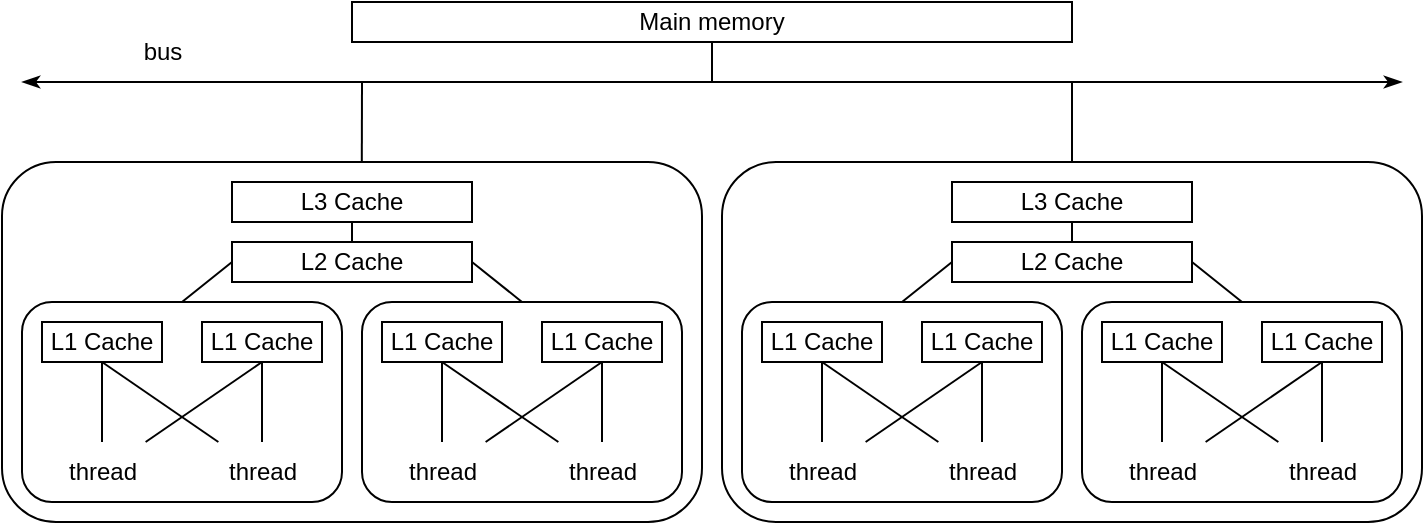 <mxfile version="28.1.0">
  <diagram name="Page-1" id="ct2L8-ZZlfvqGuajNyEx">
    <mxGraphModel dx="983" dy="528" grid="1" gridSize="10" guides="1" tooltips="1" connect="1" arrows="1" fold="1" page="1" pageScale="1" pageWidth="850" pageHeight="1100" background="#ffffff" math="0" shadow="0">
      <root>
        <mxCell id="0" />
        <mxCell id="1" parent="0" />
        <mxCell id="6BSj7J9r_1K_hYwgRxGo-5" value="Main memory" style="whiteSpace=wrap;html=1;" vertex="1" parent="1">
          <mxGeometry x="425" y="230" width="360" height="20" as="geometry" />
        </mxCell>
        <mxCell id="6BSj7J9r_1K_hYwgRxGo-36" value="" style="endArrow=classicThin;html=1;rounded=0;endFill=1;startArrow=classicThin;startFill=1;" edge="1" parent="1">
          <mxGeometry width="50" height="50" relative="1" as="geometry">
            <mxPoint x="260" y="270" as="sourcePoint" />
            <mxPoint x="950" y="270" as="targetPoint" />
          </mxGeometry>
        </mxCell>
        <mxCell id="6BSj7J9r_1K_hYwgRxGo-40" value="" style="endArrow=none;html=1;rounded=0;exitX=0.5;exitY=1;exitDx=0;exitDy=0;" edge="1" parent="1" source="6BSj7J9r_1K_hYwgRxGo-5">
          <mxGeometry width="50" height="50" relative="1" as="geometry">
            <mxPoint x="450" y="280" as="sourcePoint" />
            <mxPoint x="605" y="270" as="targetPoint" />
          </mxGeometry>
        </mxCell>
        <mxCell id="6BSj7J9r_1K_hYwgRxGo-42" value="&lt;div&gt;bus&lt;/div&gt;" style="text;html=1;align=center;verticalAlign=middle;resizable=0;points=[];autosize=1;strokeColor=none;fillColor=none;" vertex="1" parent="1">
          <mxGeometry x="310" y="240" width="40" height="30" as="geometry" />
        </mxCell>
        <mxCell id="6BSj7J9r_1K_hYwgRxGo-51" value="" style="group" vertex="1" connectable="0" parent="1">
          <mxGeometry x="250" y="310" width="350" height="180" as="geometry" />
        </mxCell>
        <mxCell id="6BSj7J9r_1K_hYwgRxGo-50" value="" style="rounded=1;whiteSpace=wrap;html=1;" vertex="1" parent="6BSj7J9r_1K_hYwgRxGo-51">
          <mxGeometry width="350" height="180" as="geometry" />
        </mxCell>
        <mxCell id="6BSj7J9r_1K_hYwgRxGo-23" value="" style="rounded=1;whiteSpace=wrap;html=1;" vertex="1" parent="6BSj7J9r_1K_hYwgRxGo-51">
          <mxGeometry x="10" y="70" width="160" height="100" as="geometry" />
        </mxCell>
        <mxCell id="6BSj7J9r_1K_hYwgRxGo-21" value="" style="group;shadow=0;" vertex="1" connectable="0" parent="6BSj7J9r_1K_hYwgRxGo-51">
          <mxGeometry x="20" y="80" width="140" height="90" as="geometry" />
        </mxCell>
        <mxCell id="6BSj7J9r_1K_hYwgRxGo-12" value="thread" style="text;html=1;align=center;verticalAlign=middle;resizable=0;points=[];autosize=1;strokeColor=none;fillColor=none;movable=0;rotatable=0;deletable=0;editable=0;locked=1;connectable=0;" vertex="1" parent="6BSj7J9r_1K_hYwgRxGo-21">
          <mxGeometry y="60" width="60" height="30" as="geometry" />
        </mxCell>
        <mxCell id="6BSj7J9r_1K_hYwgRxGo-13" value="thread" style="text;html=1;align=center;verticalAlign=middle;resizable=0;points=[];autosize=1;strokeColor=none;fillColor=none;movable=0;rotatable=0;deletable=0;editable=0;locked=1;connectable=0;" vertex="1" parent="6BSj7J9r_1K_hYwgRxGo-21">
          <mxGeometry x="80" y="60" width="60" height="30" as="geometry" />
        </mxCell>
        <mxCell id="6BSj7J9r_1K_hYwgRxGo-20" value="" style="group;shadow=0;" vertex="1" connectable="0" parent="6BSj7J9r_1K_hYwgRxGo-21">
          <mxGeometry width="140" height="20" as="geometry" />
        </mxCell>
        <mxCell id="6BSj7J9r_1K_hYwgRxGo-8" value="L1 Cache" style="rounded=0;whiteSpace=wrap;html=1;movable=1;resizable=1;rotatable=1;deletable=1;editable=1;locked=0;connectable=1;shadow=0;" vertex="1" parent="6BSj7J9r_1K_hYwgRxGo-20">
          <mxGeometry width="60" height="20" as="geometry" />
        </mxCell>
        <mxCell id="6BSj7J9r_1K_hYwgRxGo-9" value="L1 Cache" style="rounded=0;whiteSpace=wrap;html=1;movable=1;resizable=1;rotatable=1;deletable=1;editable=1;locked=0;connectable=1;shadow=0;" vertex="1" parent="6BSj7J9r_1K_hYwgRxGo-20">
          <mxGeometry x="80" width="60" height="20" as="geometry" />
        </mxCell>
        <mxCell id="6BSj7J9r_1K_hYwgRxGo-16" style="rounded=0;orthogonalLoop=1;jettySize=auto;html=1;endArrow=none;endFill=0;exitX=0.5;exitY=1;exitDx=0;exitDy=0;movable=1;resizable=1;rotatable=1;deletable=1;editable=1;locked=0;connectable=1;shadow=0;" edge="1" parent="6BSj7J9r_1K_hYwgRxGo-21" source="6BSj7J9r_1K_hYwgRxGo-8" target="6BSj7J9r_1K_hYwgRxGo-12">
          <mxGeometry relative="1" as="geometry">
            <mxPoint x="40" y="30" as="sourcePoint" />
            <mxPoint x="90" y="52" as="targetPoint" />
          </mxGeometry>
        </mxCell>
        <mxCell id="6BSj7J9r_1K_hYwgRxGo-14" style="rounded=0;orthogonalLoop=1;jettySize=auto;html=1;endArrow=none;endFill=0;exitX=0.5;exitY=1;exitDx=0;exitDy=0;movable=1;resizable=1;rotatable=1;deletable=1;editable=1;locked=0;connectable=1;shadow=0;" edge="1" parent="6BSj7J9r_1K_hYwgRxGo-21" source="6BSj7J9r_1K_hYwgRxGo-8" target="6BSj7J9r_1K_hYwgRxGo-13">
          <mxGeometry relative="1" as="geometry" />
        </mxCell>
        <mxCell id="6BSj7J9r_1K_hYwgRxGo-15" style="rounded=0;orthogonalLoop=1;jettySize=auto;html=1;endArrow=none;endFill=0;exitX=0.5;exitY=1;exitDx=0;exitDy=0;movable=1;resizable=1;rotatable=1;deletable=1;editable=1;locked=0;connectable=1;shadow=0;" edge="1" parent="6BSj7J9r_1K_hYwgRxGo-21" source="6BSj7J9r_1K_hYwgRxGo-9" target="6BSj7J9r_1K_hYwgRxGo-12">
          <mxGeometry relative="1" as="geometry">
            <mxPoint x="67" y="30" as="sourcePoint" />
            <mxPoint x="128" y="53" as="targetPoint" />
          </mxGeometry>
        </mxCell>
        <mxCell id="6BSj7J9r_1K_hYwgRxGo-18" style="rounded=0;orthogonalLoop=1;jettySize=auto;html=1;endArrow=none;endFill=0;exitX=0.5;exitY=1;exitDx=0;exitDy=0;movable=1;resizable=1;rotatable=1;deletable=1;editable=1;locked=0;connectable=1;shadow=0;" edge="1" parent="6BSj7J9r_1K_hYwgRxGo-21" source="6BSj7J9r_1K_hYwgRxGo-9" target="6BSj7J9r_1K_hYwgRxGo-13">
          <mxGeometry relative="1" as="geometry">
            <mxPoint x="120" y="30" as="sourcePoint" />
            <mxPoint x="70" y="52" as="targetPoint" />
          </mxGeometry>
        </mxCell>
        <mxCell id="6BSj7J9r_1K_hYwgRxGo-46" style="rounded=0;orthogonalLoop=1;jettySize=auto;html=1;exitX=0.5;exitY=0;exitDx=0;exitDy=0;entryX=1;entryY=0.5;entryDx=0;entryDy=0;endArrow=none;endFill=0;" edge="1" parent="6BSj7J9r_1K_hYwgRxGo-51" source="6BSj7J9r_1K_hYwgRxGo-25" target="6BSj7J9r_1K_hYwgRxGo-43">
          <mxGeometry relative="1" as="geometry" />
        </mxCell>
        <mxCell id="6BSj7J9r_1K_hYwgRxGo-25" value="" style="rounded=1;whiteSpace=wrap;html=1;" vertex="1" parent="6BSj7J9r_1K_hYwgRxGo-51">
          <mxGeometry x="180" y="70" width="160" height="100" as="geometry" />
        </mxCell>
        <mxCell id="6BSj7J9r_1K_hYwgRxGo-26" value="" style="group;shadow=0;" vertex="1" connectable="0" parent="6BSj7J9r_1K_hYwgRxGo-51">
          <mxGeometry x="190" y="80" width="140" height="90" as="geometry" />
        </mxCell>
        <mxCell id="6BSj7J9r_1K_hYwgRxGo-27" value="thread" style="text;html=1;align=center;verticalAlign=middle;resizable=0;points=[];autosize=1;strokeColor=none;fillColor=none;movable=0;rotatable=0;deletable=0;editable=0;locked=1;connectable=0;" vertex="1" parent="6BSj7J9r_1K_hYwgRxGo-26">
          <mxGeometry y="60" width="60" height="30" as="geometry" />
        </mxCell>
        <mxCell id="6BSj7J9r_1K_hYwgRxGo-28" value="thread" style="text;html=1;align=center;verticalAlign=middle;resizable=0;points=[];autosize=1;strokeColor=none;fillColor=none;movable=0;rotatable=0;deletable=0;editable=0;locked=1;connectable=0;" vertex="1" parent="6BSj7J9r_1K_hYwgRxGo-26">
          <mxGeometry x="80" y="60" width="60" height="30" as="geometry" />
        </mxCell>
        <mxCell id="6BSj7J9r_1K_hYwgRxGo-29" value="" style="group;shadow=0;" vertex="1" connectable="0" parent="6BSj7J9r_1K_hYwgRxGo-26">
          <mxGeometry width="140" height="20" as="geometry" />
        </mxCell>
        <mxCell id="6BSj7J9r_1K_hYwgRxGo-30" value="L1 Cache" style="rounded=0;whiteSpace=wrap;html=1;movable=1;resizable=1;rotatable=1;deletable=1;editable=1;locked=0;connectable=1;shadow=0;" vertex="1" parent="6BSj7J9r_1K_hYwgRxGo-29">
          <mxGeometry width="60" height="20" as="geometry" />
        </mxCell>
        <mxCell id="6BSj7J9r_1K_hYwgRxGo-31" value="L1 Cache" style="rounded=0;whiteSpace=wrap;html=1;movable=1;resizable=1;rotatable=1;deletable=1;editable=1;locked=0;connectable=1;shadow=0;" vertex="1" parent="6BSj7J9r_1K_hYwgRxGo-29">
          <mxGeometry x="80" width="60" height="20" as="geometry" />
        </mxCell>
        <mxCell id="6BSj7J9r_1K_hYwgRxGo-32" style="rounded=0;orthogonalLoop=1;jettySize=auto;html=1;endArrow=none;endFill=0;exitX=0.5;exitY=1;exitDx=0;exitDy=0;movable=1;resizable=1;rotatable=1;deletable=1;editable=1;locked=0;connectable=1;shadow=0;" edge="1" parent="6BSj7J9r_1K_hYwgRxGo-26" source="6BSj7J9r_1K_hYwgRxGo-30" target="6BSj7J9r_1K_hYwgRxGo-27">
          <mxGeometry relative="1" as="geometry">
            <mxPoint x="40" y="30" as="sourcePoint" />
            <mxPoint x="90" y="52" as="targetPoint" />
          </mxGeometry>
        </mxCell>
        <mxCell id="6BSj7J9r_1K_hYwgRxGo-33" style="rounded=0;orthogonalLoop=1;jettySize=auto;html=1;endArrow=none;endFill=0;exitX=0.5;exitY=1;exitDx=0;exitDy=0;movable=1;resizable=1;rotatable=1;deletable=1;editable=1;locked=0;connectable=1;shadow=0;" edge="1" parent="6BSj7J9r_1K_hYwgRxGo-26" source="6BSj7J9r_1K_hYwgRxGo-30" target="6BSj7J9r_1K_hYwgRxGo-28">
          <mxGeometry relative="1" as="geometry" />
        </mxCell>
        <mxCell id="6BSj7J9r_1K_hYwgRxGo-34" style="rounded=0;orthogonalLoop=1;jettySize=auto;html=1;endArrow=none;endFill=0;exitX=0.5;exitY=1;exitDx=0;exitDy=0;movable=1;resizable=1;rotatable=1;deletable=1;editable=1;locked=0;connectable=1;shadow=0;" edge="1" parent="6BSj7J9r_1K_hYwgRxGo-26" source="6BSj7J9r_1K_hYwgRxGo-31" target="6BSj7J9r_1K_hYwgRxGo-27">
          <mxGeometry relative="1" as="geometry">
            <mxPoint x="67" y="30" as="sourcePoint" />
            <mxPoint x="128" y="53" as="targetPoint" />
          </mxGeometry>
        </mxCell>
        <mxCell id="6BSj7J9r_1K_hYwgRxGo-35" style="rounded=0;orthogonalLoop=1;jettySize=auto;html=1;endArrow=none;endFill=0;exitX=0.5;exitY=1;exitDx=0;exitDy=0;movable=1;resizable=1;rotatable=1;deletable=1;editable=1;locked=0;connectable=1;shadow=0;" edge="1" parent="6BSj7J9r_1K_hYwgRxGo-26" source="6BSj7J9r_1K_hYwgRxGo-31" target="6BSj7J9r_1K_hYwgRxGo-28">
          <mxGeometry relative="1" as="geometry">
            <mxPoint x="120" y="30" as="sourcePoint" />
            <mxPoint x="70" y="52" as="targetPoint" />
          </mxGeometry>
        </mxCell>
        <mxCell id="6BSj7J9r_1K_hYwgRxGo-43" value="&lt;div&gt;L2 Cache&lt;/div&gt;" style="rounded=0;whiteSpace=wrap;html=1;" vertex="1" parent="6BSj7J9r_1K_hYwgRxGo-51">
          <mxGeometry x="115" y="40" width="120" height="20" as="geometry" />
        </mxCell>
        <mxCell id="6BSj7J9r_1K_hYwgRxGo-44" value="&lt;div&gt;L3 Cache&lt;/div&gt;" style="rounded=0;whiteSpace=wrap;html=1;" vertex="1" parent="6BSj7J9r_1K_hYwgRxGo-51">
          <mxGeometry x="115" y="10" width="120" height="20" as="geometry" />
        </mxCell>
        <mxCell id="6BSj7J9r_1K_hYwgRxGo-47" style="rounded=0;orthogonalLoop=1;jettySize=auto;html=1;exitX=0;exitY=0.5;exitDx=0;exitDy=0;entryX=0.5;entryY=0;entryDx=0;entryDy=0;endArrow=none;endFill=0;" edge="1" parent="6BSj7J9r_1K_hYwgRxGo-51" source="6BSj7J9r_1K_hYwgRxGo-43" target="6BSj7J9r_1K_hYwgRxGo-23">
          <mxGeometry relative="1" as="geometry">
            <mxPoint x="270" y="80" as="sourcePoint" />
            <mxPoint x="245" y="60" as="targetPoint" />
          </mxGeometry>
        </mxCell>
        <mxCell id="6BSj7J9r_1K_hYwgRxGo-48" style="rounded=0;orthogonalLoop=1;jettySize=auto;html=1;exitX=0.5;exitY=0;exitDx=0;exitDy=0;entryX=0.5;entryY=1;entryDx=0;entryDy=0;endArrow=none;endFill=0;" edge="1" parent="6BSj7J9r_1K_hYwgRxGo-51" source="6BSj7J9r_1K_hYwgRxGo-43" target="6BSj7J9r_1K_hYwgRxGo-44">
          <mxGeometry relative="1" as="geometry">
            <mxPoint x="270" y="80" as="sourcePoint" />
            <mxPoint x="245" y="60" as="targetPoint" />
          </mxGeometry>
        </mxCell>
        <mxCell id="6BSj7J9r_1K_hYwgRxGo-52" value="" style="group" vertex="1" connectable="0" parent="1">
          <mxGeometry x="610" y="310" width="350" height="180" as="geometry" />
        </mxCell>
        <mxCell id="6BSj7J9r_1K_hYwgRxGo-53" value="" style="rounded=1;whiteSpace=wrap;html=1;" vertex="1" parent="6BSj7J9r_1K_hYwgRxGo-52">
          <mxGeometry width="350" height="180" as="geometry" />
        </mxCell>
        <mxCell id="6BSj7J9r_1K_hYwgRxGo-54" value="" style="rounded=1;whiteSpace=wrap;html=1;" vertex="1" parent="6BSj7J9r_1K_hYwgRxGo-52">
          <mxGeometry x="10" y="70" width="160" height="100" as="geometry" />
        </mxCell>
        <mxCell id="6BSj7J9r_1K_hYwgRxGo-55" value="" style="group;shadow=0;" vertex="1" connectable="0" parent="6BSj7J9r_1K_hYwgRxGo-52">
          <mxGeometry x="20" y="80" width="140" height="90" as="geometry" />
        </mxCell>
        <mxCell id="6BSj7J9r_1K_hYwgRxGo-56" value="thread" style="text;html=1;align=center;verticalAlign=middle;resizable=0;points=[];autosize=1;strokeColor=none;fillColor=none;movable=0;rotatable=0;deletable=0;editable=0;locked=1;connectable=0;" vertex="1" parent="6BSj7J9r_1K_hYwgRxGo-55">
          <mxGeometry y="60" width="60" height="30" as="geometry" />
        </mxCell>
        <mxCell id="6BSj7J9r_1K_hYwgRxGo-57" value="thread" style="text;html=1;align=center;verticalAlign=middle;resizable=0;points=[];autosize=1;strokeColor=none;fillColor=none;movable=0;rotatable=0;deletable=0;editable=0;locked=1;connectable=0;" vertex="1" parent="6BSj7J9r_1K_hYwgRxGo-55">
          <mxGeometry x="80" y="60" width="60" height="30" as="geometry" />
        </mxCell>
        <mxCell id="6BSj7J9r_1K_hYwgRxGo-58" value="" style="group;shadow=0;" vertex="1" connectable="0" parent="6BSj7J9r_1K_hYwgRxGo-55">
          <mxGeometry width="140" height="20" as="geometry" />
        </mxCell>
        <mxCell id="6BSj7J9r_1K_hYwgRxGo-59" value="L1 Cache" style="rounded=0;whiteSpace=wrap;html=1;movable=1;resizable=1;rotatable=1;deletable=1;editable=1;locked=0;connectable=1;shadow=0;" vertex="1" parent="6BSj7J9r_1K_hYwgRxGo-58">
          <mxGeometry width="60" height="20" as="geometry" />
        </mxCell>
        <mxCell id="6BSj7J9r_1K_hYwgRxGo-60" value="L1 Cache" style="rounded=0;whiteSpace=wrap;html=1;movable=1;resizable=1;rotatable=1;deletable=1;editable=1;locked=0;connectable=1;shadow=0;" vertex="1" parent="6BSj7J9r_1K_hYwgRxGo-58">
          <mxGeometry x="80" width="60" height="20" as="geometry" />
        </mxCell>
        <mxCell id="6BSj7J9r_1K_hYwgRxGo-61" style="rounded=0;orthogonalLoop=1;jettySize=auto;html=1;endArrow=none;endFill=0;exitX=0.5;exitY=1;exitDx=0;exitDy=0;movable=1;resizable=1;rotatable=1;deletable=1;editable=1;locked=0;connectable=1;shadow=0;" edge="1" parent="6BSj7J9r_1K_hYwgRxGo-55" source="6BSj7J9r_1K_hYwgRxGo-59" target="6BSj7J9r_1K_hYwgRxGo-56">
          <mxGeometry relative="1" as="geometry">
            <mxPoint x="40" y="30" as="sourcePoint" />
            <mxPoint x="90" y="52" as="targetPoint" />
          </mxGeometry>
        </mxCell>
        <mxCell id="6BSj7J9r_1K_hYwgRxGo-62" style="rounded=0;orthogonalLoop=1;jettySize=auto;html=1;endArrow=none;endFill=0;exitX=0.5;exitY=1;exitDx=0;exitDy=0;movable=1;resizable=1;rotatable=1;deletable=1;editable=1;locked=0;connectable=1;shadow=0;" edge="1" parent="6BSj7J9r_1K_hYwgRxGo-55" source="6BSj7J9r_1K_hYwgRxGo-59" target="6BSj7J9r_1K_hYwgRxGo-57">
          <mxGeometry relative="1" as="geometry" />
        </mxCell>
        <mxCell id="6BSj7J9r_1K_hYwgRxGo-63" style="rounded=0;orthogonalLoop=1;jettySize=auto;html=1;endArrow=none;endFill=0;exitX=0.5;exitY=1;exitDx=0;exitDy=0;movable=1;resizable=1;rotatable=1;deletable=1;editable=1;locked=0;connectable=1;shadow=0;" edge="1" parent="6BSj7J9r_1K_hYwgRxGo-55" source="6BSj7J9r_1K_hYwgRxGo-60" target="6BSj7J9r_1K_hYwgRxGo-56">
          <mxGeometry relative="1" as="geometry">
            <mxPoint x="67" y="30" as="sourcePoint" />
            <mxPoint x="128" y="53" as="targetPoint" />
          </mxGeometry>
        </mxCell>
        <mxCell id="6BSj7J9r_1K_hYwgRxGo-64" style="rounded=0;orthogonalLoop=1;jettySize=auto;html=1;endArrow=none;endFill=0;exitX=0.5;exitY=1;exitDx=0;exitDy=0;movable=1;resizable=1;rotatable=1;deletable=1;editable=1;locked=0;connectable=1;shadow=0;" edge="1" parent="6BSj7J9r_1K_hYwgRxGo-55" source="6BSj7J9r_1K_hYwgRxGo-60" target="6BSj7J9r_1K_hYwgRxGo-57">
          <mxGeometry relative="1" as="geometry">
            <mxPoint x="120" y="30" as="sourcePoint" />
            <mxPoint x="70" y="52" as="targetPoint" />
          </mxGeometry>
        </mxCell>
        <mxCell id="6BSj7J9r_1K_hYwgRxGo-65" style="rounded=0;orthogonalLoop=1;jettySize=auto;html=1;exitX=0.5;exitY=0;exitDx=0;exitDy=0;entryX=1;entryY=0.5;entryDx=0;entryDy=0;endArrow=none;endFill=0;" edge="1" parent="6BSj7J9r_1K_hYwgRxGo-52" source="6BSj7J9r_1K_hYwgRxGo-66" target="6BSj7J9r_1K_hYwgRxGo-77">
          <mxGeometry relative="1" as="geometry" />
        </mxCell>
        <mxCell id="6BSj7J9r_1K_hYwgRxGo-66" value="" style="rounded=1;whiteSpace=wrap;html=1;" vertex="1" parent="6BSj7J9r_1K_hYwgRxGo-52">
          <mxGeometry x="180" y="70" width="160" height="100" as="geometry" />
        </mxCell>
        <mxCell id="6BSj7J9r_1K_hYwgRxGo-67" value="" style="group;shadow=0;" vertex="1" connectable="0" parent="6BSj7J9r_1K_hYwgRxGo-52">
          <mxGeometry x="190" y="80" width="140" height="90" as="geometry" />
        </mxCell>
        <mxCell id="6BSj7J9r_1K_hYwgRxGo-68" value="thread" style="text;html=1;align=center;verticalAlign=middle;resizable=0;points=[];autosize=1;strokeColor=none;fillColor=none;movable=0;rotatable=0;deletable=0;editable=0;locked=1;connectable=0;" vertex="1" parent="6BSj7J9r_1K_hYwgRxGo-67">
          <mxGeometry y="60" width="60" height="30" as="geometry" />
        </mxCell>
        <mxCell id="6BSj7J9r_1K_hYwgRxGo-69" value="thread" style="text;html=1;align=center;verticalAlign=middle;resizable=0;points=[];autosize=1;strokeColor=none;fillColor=none;movable=0;rotatable=0;deletable=0;editable=0;locked=1;connectable=0;" vertex="1" parent="6BSj7J9r_1K_hYwgRxGo-67">
          <mxGeometry x="80" y="60" width="60" height="30" as="geometry" />
        </mxCell>
        <mxCell id="6BSj7J9r_1K_hYwgRxGo-70" value="" style="group;shadow=0;" vertex="1" connectable="0" parent="6BSj7J9r_1K_hYwgRxGo-67">
          <mxGeometry width="140" height="20" as="geometry" />
        </mxCell>
        <mxCell id="6BSj7J9r_1K_hYwgRxGo-71" value="L1 Cache" style="rounded=0;whiteSpace=wrap;html=1;movable=1;resizable=1;rotatable=1;deletable=1;editable=1;locked=0;connectable=1;shadow=0;" vertex="1" parent="6BSj7J9r_1K_hYwgRxGo-70">
          <mxGeometry width="60" height="20" as="geometry" />
        </mxCell>
        <mxCell id="6BSj7J9r_1K_hYwgRxGo-72" value="L1 Cache" style="rounded=0;whiteSpace=wrap;html=1;movable=1;resizable=1;rotatable=1;deletable=1;editable=1;locked=0;connectable=1;shadow=0;" vertex="1" parent="6BSj7J9r_1K_hYwgRxGo-70">
          <mxGeometry x="80" width="60" height="20" as="geometry" />
        </mxCell>
        <mxCell id="6BSj7J9r_1K_hYwgRxGo-73" style="rounded=0;orthogonalLoop=1;jettySize=auto;html=1;endArrow=none;endFill=0;exitX=0.5;exitY=1;exitDx=0;exitDy=0;movable=1;resizable=1;rotatable=1;deletable=1;editable=1;locked=0;connectable=1;shadow=0;" edge="1" parent="6BSj7J9r_1K_hYwgRxGo-67" source="6BSj7J9r_1K_hYwgRxGo-71" target="6BSj7J9r_1K_hYwgRxGo-68">
          <mxGeometry relative="1" as="geometry">
            <mxPoint x="40" y="30" as="sourcePoint" />
            <mxPoint x="90" y="52" as="targetPoint" />
          </mxGeometry>
        </mxCell>
        <mxCell id="6BSj7J9r_1K_hYwgRxGo-74" style="rounded=0;orthogonalLoop=1;jettySize=auto;html=1;endArrow=none;endFill=0;exitX=0.5;exitY=1;exitDx=0;exitDy=0;movable=1;resizable=1;rotatable=1;deletable=1;editable=1;locked=0;connectable=1;shadow=0;" edge="1" parent="6BSj7J9r_1K_hYwgRxGo-67" source="6BSj7J9r_1K_hYwgRxGo-71" target="6BSj7J9r_1K_hYwgRxGo-69">
          <mxGeometry relative="1" as="geometry" />
        </mxCell>
        <mxCell id="6BSj7J9r_1K_hYwgRxGo-75" style="rounded=0;orthogonalLoop=1;jettySize=auto;html=1;endArrow=none;endFill=0;exitX=0.5;exitY=1;exitDx=0;exitDy=0;movable=1;resizable=1;rotatable=1;deletable=1;editable=1;locked=0;connectable=1;shadow=0;" edge="1" parent="6BSj7J9r_1K_hYwgRxGo-67" source="6BSj7J9r_1K_hYwgRxGo-72" target="6BSj7J9r_1K_hYwgRxGo-68">
          <mxGeometry relative="1" as="geometry">
            <mxPoint x="67" y="30" as="sourcePoint" />
            <mxPoint x="128" y="53" as="targetPoint" />
          </mxGeometry>
        </mxCell>
        <mxCell id="6BSj7J9r_1K_hYwgRxGo-76" style="rounded=0;orthogonalLoop=1;jettySize=auto;html=1;endArrow=none;endFill=0;exitX=0.5;exitY=1;exitDx=0;exitDy=0;movable=1;resizable=1;rotatable=1;deletable=1;editable=1;locked=0;connectable=1;shadow=0;" edge="1" parent="6BSj7J9r_1K_hYwgRxGo-67" source="6BSj7J9r_1K_hYwgRxGo-72" target="6BSj7J9r_1K_hYwgRxGo-69">
          <mxGeometry relative="1" as="geometry">
            <mxPoint x="120" y="30" as="sourcePoint" />
            <mxPoint x="70" y="52" as="targetPoint" />
          </mxGeometry>
        </mxCell>
        <mxCell id="6BSj7J9r_1K_hYwgRxGo-77" value="&lt;div&gt;L2 Cache&lt;/div&gt;" style="rounded=0;whiteSpace=wrap;html=1;" vertex="1" parent="6BSj7J9r_1K_hYwgRxGo-52">
          <mxGeometry x="115" y="40" width="120" height="20" as="geometry" />
        </mxCell>
        <mxCell id="6BSj7J9r_1K_hYwgRxGo-78" value="&lt;div&gt;L3 Cache&lt;/div&gt;" style="rounded=0;whiteSpace=wrap;html=1;" vertex="1" parent="6BSj7J9r_1K_hYwgRxGo-52">
          <mxGeometry x="115" y="10" width="120" height="20" as="geometry" />
        </mxCell>
        <mxCell id="6BSj7J9r_1K_hYwgRxGo-79" style="rounded=0;orthogonalLoop=1;jettySize=auto;html=1;exitX=0;exitY=0.5;exitDx=0;exitDy=0;entryX=0.5;entryY=0;entryDx=0;entryDy=0;endArrow=none;endFill=0;" edge="1" parent="6BSj7J9r_1K_hYwgRxGo-52" source="6BSj7J9r_1K_hYwgRxGo-77" target="6BSj7J9r_1K_hYwgRxGo-54">
          <mxGeometry relative="1" as="geometry">
            <mxPoint x="270" y="80" as="sourcePoint" />
            <mxPoint x="245" y="60" as="targetPoint" />
          </mxGeometry>
        </mxCell>
        <mxCell id="6BSj7J9r_1K_hYwgRxGo-80" style="rounded=0;orthogonalLoop=1;jettySize=auto;html=1;exitX=0.5;exitY=0;exitDx=0;exitDy=0;entryX=0.5;entryY=1;entryDx=0;entryDy=0;endArrow=none;endFill=0;" edge="1" parent="6BSj7J9r_1K_hYwgRxGo-52" source="6BSj7J9r_1K_hYwgRxGo-77" target="6BSj7J9r_1K_hYwgRxGo-78">
          <mxGeometry relative="1" as="geometry">
            <mxPoint x="270" y="80" as="sourcePoint" />
            <mxPoint x="245" y="60" as="targetPoint" />
          </mxGeometry>
        </mxCell>
        <mxCell id="6BSj7J9r_1K_hYwgRxGo-81" value="" style="endArrow=none;html=1;rounded=0;entryX=0.514;entryY=0;entryDx=0;entryDy=0;entryPerimeter=0;" edge="1" parent="1" target="6BSj7J9r_1K_hYwgRxGo-50">
          <mxGeometry width="50" height="50" relative="1" as="geometry">
            <mxPoint x="430" y="270" as="sourcePoint" />
            <mxPoint x="615" y="280" as="targetPoint" />
          </mxGeometry>
        </mxCell>
        <mxCell id="6BSj7J9r_1K_hYwgRxGo-82" value="" style="endArrow=none;html=1;rounded=0;entryX=0.514;entryY=0;entryDx=0;entryDy=0;entryPerimeter=0;" edge="1" parent="1">
          <mxGeometry width="50" height="50" relative="1" as="geometry">
            <mxPoint x="785" y="270" as="sourcePoint" />
            <mxPoint x="785" y="310" as="targetPoint" />
          </mxGeometry>
        </mxCell>
      </root>
    </mxGraphModel>
  </diagram>
</mxfile>
